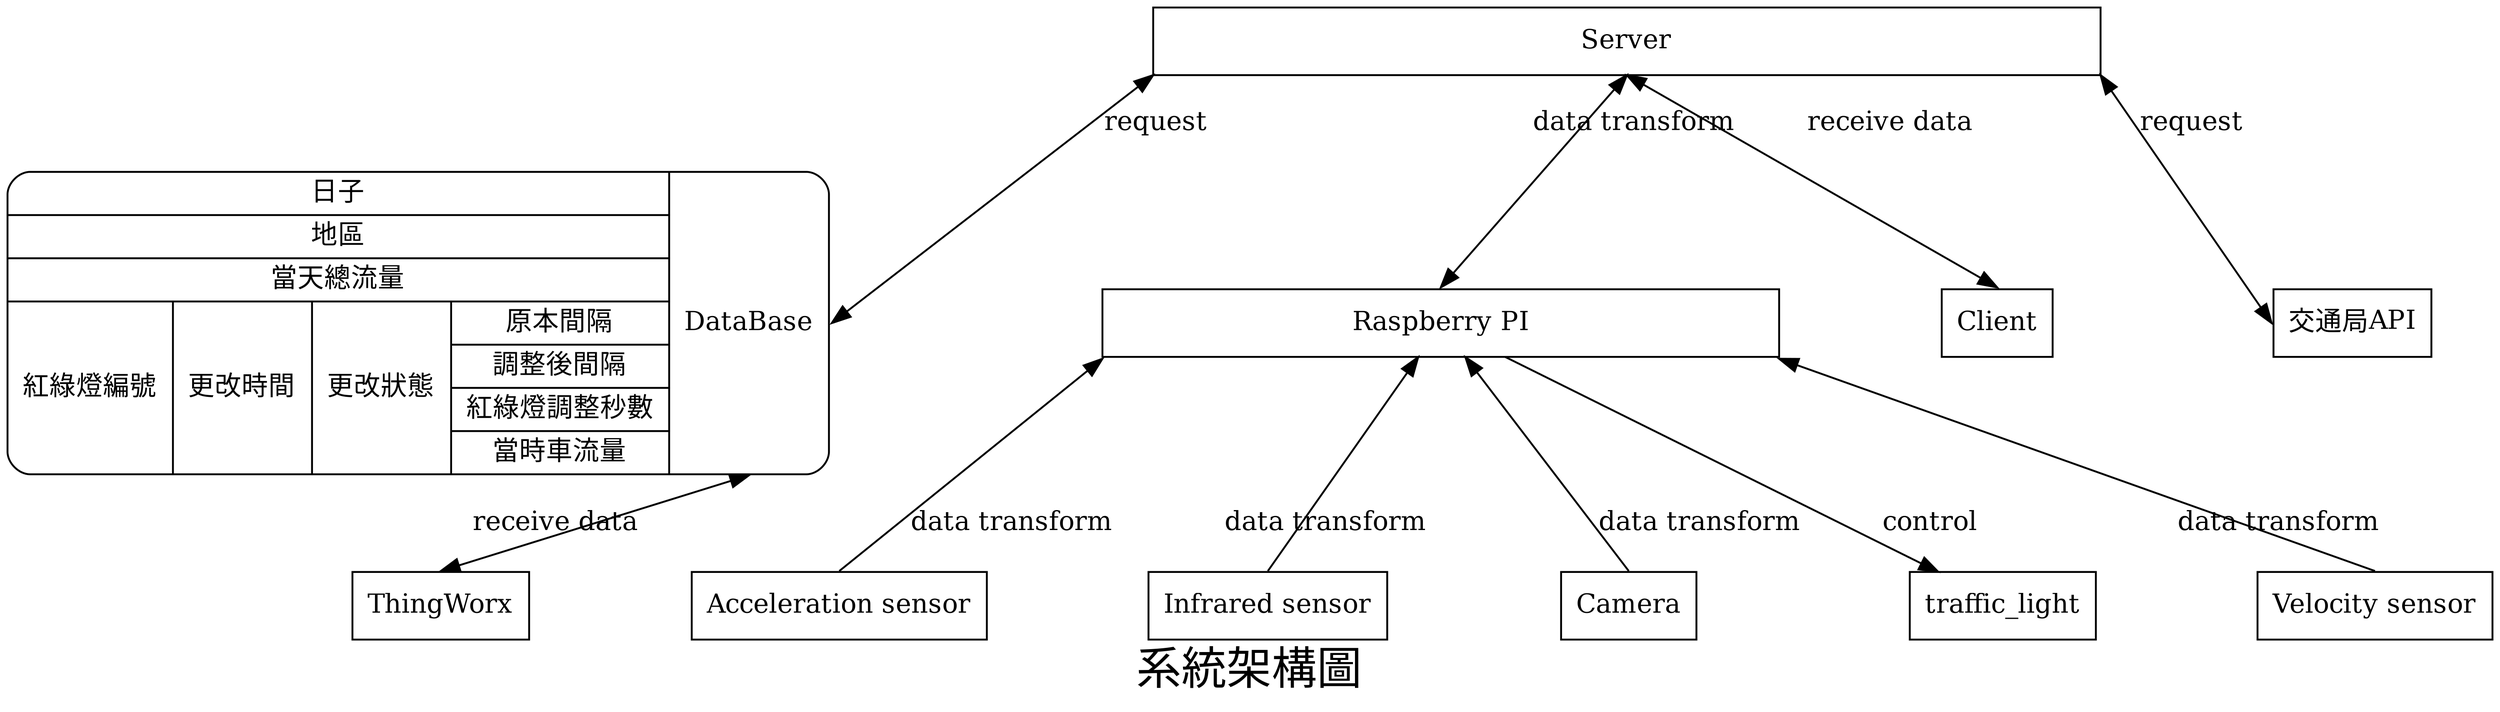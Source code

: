 digraph IOT {
    graph [label="系統架構圖", fontsize=24, rankdir=TB, splines=false, size="40, 40!", fixedsize=true
        , nodesep=1.2]
    node[shape=record]
   {rank=same ThingWorx}
   {rank=min Server}
   {rank=same PI, API, Client}
   {rank=max VS, AS, IS, Camera, traffic_light}

   ThingWorx [label="ThingWorx", shape=box]
   Server [label="Server", shape=box, width=7]
   API [label="交通局API", shape=box]
   PI [label="Raspberry PI", shape=box, width=5]
   Client [label="Client", shape=box]
   DataBase [label="{日子 | 地區 | 當天總流量 | {紅綠燈編號 | 更改時間 | 更改狀態 | {原本間隔 | 調整後間隔 | 紅綠燈調整秒數 | 當時車流量}}} | <f0> DataBase", shape=Mrecord]
   VS [label="Velocity sensor"]
   AS [label="Acceleration sensor"]
   IS [label="Infrared sensor"]
   Camera [label="Camera"]
   traffic_light {label="traffic light"}

   PI:n -> Server:s [label="data transform", dir=both, style=solid]
   VS:n -> PI:se [label="data transform", style=solid]
   AS:n -> PI:sw [label="data transform", style=solid]
   IS:n -> PI [label="data transform", style=solid]
   Camera:n -> PI [label="data transform", style=solid]
   PI -> traffic_light [label="control", style=solid]
   Server:s -> Client:n [label="receive data", style=solid, dir=both]
   Server:se -> API:w [label="request", style=solid, dir=both]
   Server:sw -> DataBase:f0 [label="request", style=solid, dir=both]
   DataBase:f0 -> ThingWorx:n [label="receive data", style=solid, dir=both]
}